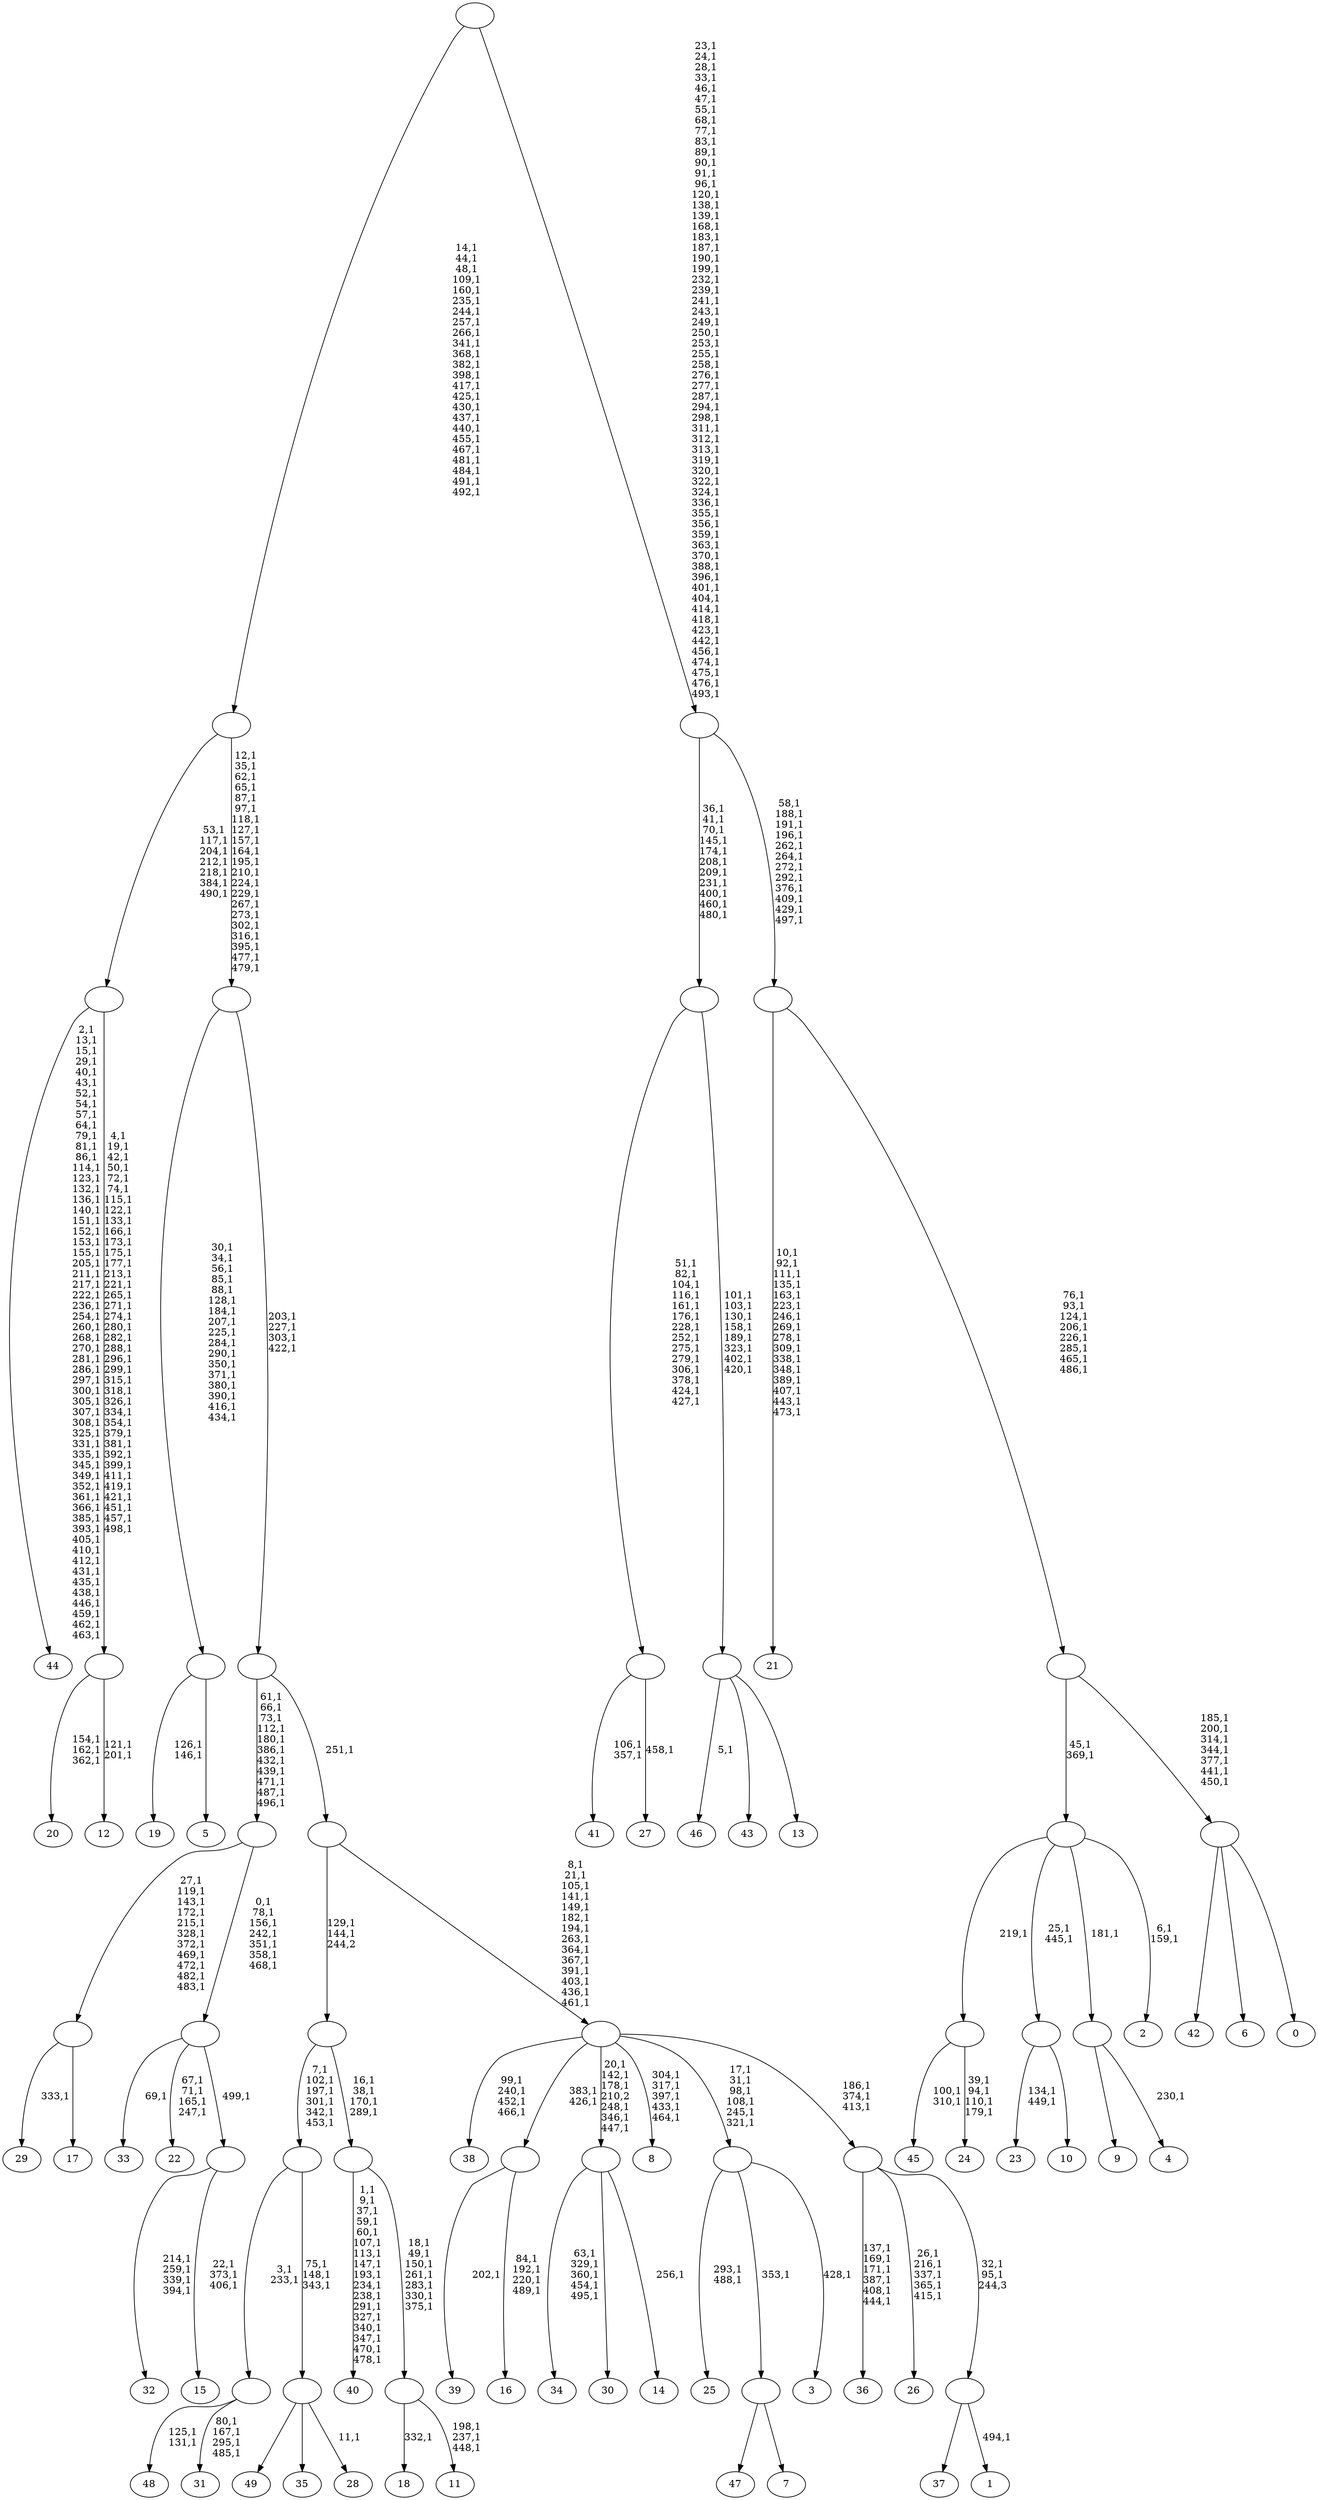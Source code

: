 digraph T {
	550 [label="49"]
	549 [label="48"]
	546 [label="47"]
	545 [label="46"]
	543 [label="45"]
	540 [label="44"]
	481 [label="43"]
	480 [label="42"]
	479 [label="41"]
	476 [label="40"]
	458 [label="39"]
	456 [label="38"]
	451 [label="37"]
	450 [label="36"]
	443 [label="35"]
	442 [label="34"]
	436 [label="33"]
	434 [label="32"]
	429 [label="31"]
	424 [label=""]
	422 [label="30"]
	421 [label="29"]
	419 [label="28"]
	417 [label=""]
	414 [label=""]
	408 [label="27"]
	406 [label=""]
	392 [label="26"]
	386 [label="25"]
	383 [label="24"]
	378 [label=""]
	377 [label="23"]
	374 [label="22"]
	369 [label="21"]
	352 [label="20"]
	348 [label="19"]
	345 [label="18"]
	343 [label="17"]
	342 [label=""]
	331 [label="16"]
	326 [label=""]
	324 [label="15"]
	320 [label=""]
	319 [label=""]
	312 [label=""]
	301 [label="14"]
	299 [label=""]
	293 [label="13"]
	292 [label=""]
	284 [label=""]
	273 [label="12"]
	270 [label=""]
	232 [label=""]
	225 [label="11"]
	221 [label=""]
	214 [label=""]
	210 [label=""]
	208 [label="10"]
	207 [label=""]
	205 [label="9"]
	204 [label="8"]
	198 [label="7"]
	197 [label=""]
	196 [label="6"]
	195 [label="5"]
	194 [label=""]
	177 [label="4"]
	175 [label=""]
	174 [label="3"]
	172 [label=""]
	166 [label="2"]
	163 [label=""]
	161 [label="1"]
	159 [label=""]
	157 [label=""]
	154 [label=""]
	140 [label=""]
	139 [label=""]
	135 [label=""]
	114 [label=""]
	90 [label="0"]
	89 [label=""]
	82 [label=""]
	74 [label=""]
	62 [label=""]
	0 [label=""]
	424 -> 429 [label="80,1\n167,1\n295,1\n485,1"]
	424 -> 549 [label="125,1\n131,1"]
	417 -> 419 [label="11,1"]
	417 -> 550 [label=""]
	417 -> 443 [label=""]
	414 -> 417 [label="75,1\n148,1\n343,1"]
	414 -> 424 [label="3,1\n233,1"]
	406 -> 408 [label="458,1"]
	406 -> 479 [label="106,1\n357,1"]
	378 -> 383 [label="39,1\n94,1\n110,1\n179,1"]
	378 -> 543 [label="100,1\n310,1"]
	342 -> 421 [label="333,1"]
	342 -> 343 [label=""]
	326 -> 331 [label="84,1\n192,1\n220,1\n489,1"]
	326 -> 458 [label="202,1"]
	320 -> 324 [label="22,1\n373,1\n406,1"]
	320 -> 434 [label="214,1\n259,1\n339,1\n394,1"]
	319 -> 374 [label="67,1\n71,1\n165,1\n247,1"]
	319 -> 436 [label="69,1"]
	319 -> 320 [label="499,1"]
	312 -> 319 [label="0,1\n78,1\n156,1\n242,1\n351,1\n358,1\n468,1"]
	312 -> 342 [label="27,1\n119,1\n143,1\n172,1\n215,1\n328,1\n372,1\n469,1\n472,1\n482,1\n483,1"]
	299 -> 301 [label="256,1"]
	299 -> 442 [label="63,1\n329,1\n360,1\n454,1\n495,1"]
	299 -> 422 [label=""]
	292 -> 545 [label="5,1"]
	292 -> 481 [label=""]
	292 -> 293 [label=""]
	284 -> 292 [label="101,1\n103,1\n130,1\n158,1\n189,1\n323,1\n402,1\n420,1"]
	284 -> 406 [label="51,1\n82,1\n104,1\n116,1\n161,1\n176,1\n228,1\n252,1\n275,1\n279,1\n306,1\n378,1\n424,1\n427,1"]
	270 -> 273 [label="121,1\n201,1"]
	270 -> 352 [label="154,1\n162,1\n362,1"]
	232 -> 270 [label="4,1\n19,1\n42,1\n50,1\n72,1\n74,1\n115,1\n122,1\n133,1\n166,1\n173,1\n175,1\n177,1\n213,1\n221,1\n265,1\n271,1\n274,1\n280,1\n282,1\n288,1\n296,1\n299,1\n315,1\n318,1\n326,1\n334,1\n354,1\n379,1\n381,1\n392,1\n399,1\n411,1\n419,1\n421,1\n451,1\n457,1\n498,1"]
	232 -> 540 [label="2,1\n13,1\n15,1\n29,1\n40,1\n43,1\n52,1\n54,1\n57,1\n64,1\n79,1\n81,1\n86,1\n114,1\n123,1\n132,1\n136,1\n140,1\n151,1\n152,1\n153,1\n155,1\n205,1\n211,1\n217,1\n222,1\n236,1\n254,1\n260,1\n268,1\n270,1\n281,1\n286,1\n297,1\n300,1\n305,1\n307,1\n308,1\n325,1\n331,1\n335,1\n345,1\n349,1\n352,1\n361,1\n366,1\n385,1\n393,1\n405,1\n410,1\n412,1\n431,1\n435,1\n438,1\n446,1\n459,1\n462,1\n463,1"]
	221 -> 225 [label="198,1\n237,1\n448,1"]
	221 -> 345 [label="332,1"]
	214 -> 221 [label="18,1\n49,1\n150,1\n261,1\n283,1\n330,1\n375,1"]
	214 -> 476 [label="1,1\n9,1\n37,1\n59,1\n60,1\n107,1\n113,1\n147,1\n193,1\n234,1\n238,1\n291,1\n327,1\n340,1\n347,1\n470,1\n478,1"]
	210 -> 214 [label="16,1\n38,1\n170,1\n289,1"]
	210 -> 414 [label="7,1\n102,1\n197,1\n301,1\n342,1\n453,1"]
	207 -> 377 [label="134,1\n449,1"]
	207 -> 208 [label=""]
	197 -> 546 [label=""]
	197 -> 198 [label=""]
	194 -> 348 [label="126,1\n146,1"]
	194 -> 195 [label=""]
	175 -> 177 [label="230,1"]
	175 -> 205 [label=""]
	172 -> 174 [label="428,1"]
	172 -> 386 [label="293,1\n488,1"]
	172 -> 197 [label="353,1"]
	163 -> 166 [label="6,1\n159,1"]
	163 -> 207 [label="25,1\n445,1"]
	163 -> 378 [label="219,1"]
	163 -> 175 [label="181,1"]
	159 -> 161 [label="494,1"]
	159 -> 451 [label=""]
	157 -> 159 [label="32,1\n95,1\n244,3"]
	157 -> 392 [label="26,1\n216,1\n337,1\n365,1\n415,1"]
	157 -> 450 [label="137,1\n169,1\n171,1\n387,1\n408,1\n444,1"]
	154 -> 157 [label="186,1\n374,1\n413,1"]
	154 -> 172 [label="17,1\n31,1\n98,1\n108,1\n245,1\n321,1"]
	154 -> 204 [label="304,1\n317,1\n397,1\n433,1\n464,1"]
	154 -> 299 [label="20,1\n142,1\n178,1\n210,2\n248,1\n346,1\n447,1"]
	154 -> 326 [label="383,1\n426,1"]
	154 -> 456 [label="99,1\n240,1\n452,1\n466,1"]
	140 -> 154 [label="8,1\n21,1\n105,1\n141,1\n149,1\n182,1\n194,1\n263,1\n364,1\n367,1\n391,1\n403,1\n436,1\n461,1"]
	140 -> 210 [label="129,1\n144,1\n244,2"]
	139 -> 312 [label="61,1\n66,1\n73,1\n112,1\n180,1\n386,1\n432,1\n439,1\n471,1\n487,1\n496,1"]
	139 -> 140 [label="251,1"]
	135 -> 139 [label="203,1\n227,1\n303,1\n422,1"]
	135 -> 194 [label="30,1\n34,1\n56,1\n85,1\n88,1\n128,1\n184,1\n207,1\n225,1\n284,1\n290,1\n350,1\n371,1\n380,1\n390,1\n416,1\n434,1"]
	114 -> 135 [label="12,1\n35,1\n62,1\n65,1\n87,1\n97,1\n118,1\n127,1\n157,1\n164,1\n195,1\n210,1\n224,1\n229,1\n267,1\n273,1\n302,1\n316,1\n395,1\n477,1\n479,1"]
	114 -> 232 [label="53,1\n117,1\n204,1\n212,1\n218,1\n384,1\n490,1"]
	89 -> 480 [label=""]
	89 -> 196 [label=""]
	89 -> 90 [label=""]
	82 -> 89 [label="185,1\n200,1\n314,1\n344,1\n377,1\n441,1\n450,1"]
	82 -> 163 [label="45,1\n369,1"]
	74 -> 82 [label="76,1\n93,1\n124,1\n206,1\n226,1\n285,1\n465,1\n486,1"]
	74 -> 369 [label="10,1\n92,1\n111,1\n135,1\n163,1\n223,1\n246,1\n269,1\n278,1\n309,1\n338,1\n348,1\n389,1\n407,1\n443,1\n473,1"]
	62 -> 74 [label="58,1\n188,1\n191,1\n196,1\n262,1\n264,1\n272,1\n292,1\n376,1\n409,1\n429,1\n497,1"]
	62 -> 284 [label="36,1\n41,1\n70,1\n145,1\n174,1\n208,1\n209,1\n231,1\n400,1\n460,1\n480,1"]
	0 -> 62 [label="23,1\n24,1\n28,1\n33,1\n46,1\n47,1\n55,1\n68,1\n77,1\n83,1\n89,1\n90,1\n91,1\n96,1\n120,1\n138,1\n139,1\n168,1\n183,1\n187,1\n190,1\n199,1\n232,1\n239,1\n241,1\n243,1\n249,1\n250,1\n253,1\n255,1\n258,1\n276,1\n277,1\n287,1\n294,1\n298,1\n311,1\n312,1\n313,1\n319,1\n320,1\n322,1\n324,1\n336,1\n355,1\n356,1\n359,1\n363,1\n370,1\n388,1\n396,1\n401,1\n404,1\n414,1\n418,1\n423,1\n442,1\n456,1\n474,1\n475,1\n476,1\n493,1"]
	0 -> 114 [label="14,1\n44,1\n48,1\n109,1\n160,1\n235,1\n244,1\n257,1\n266,1\n341,1\n368,1\n382,1\n398,1\n417,1\n425,1\n430,1\n437,1\n440,1\n455,1\n467,1\n481,1\n484,1\n491,1\n492,1"]
}
